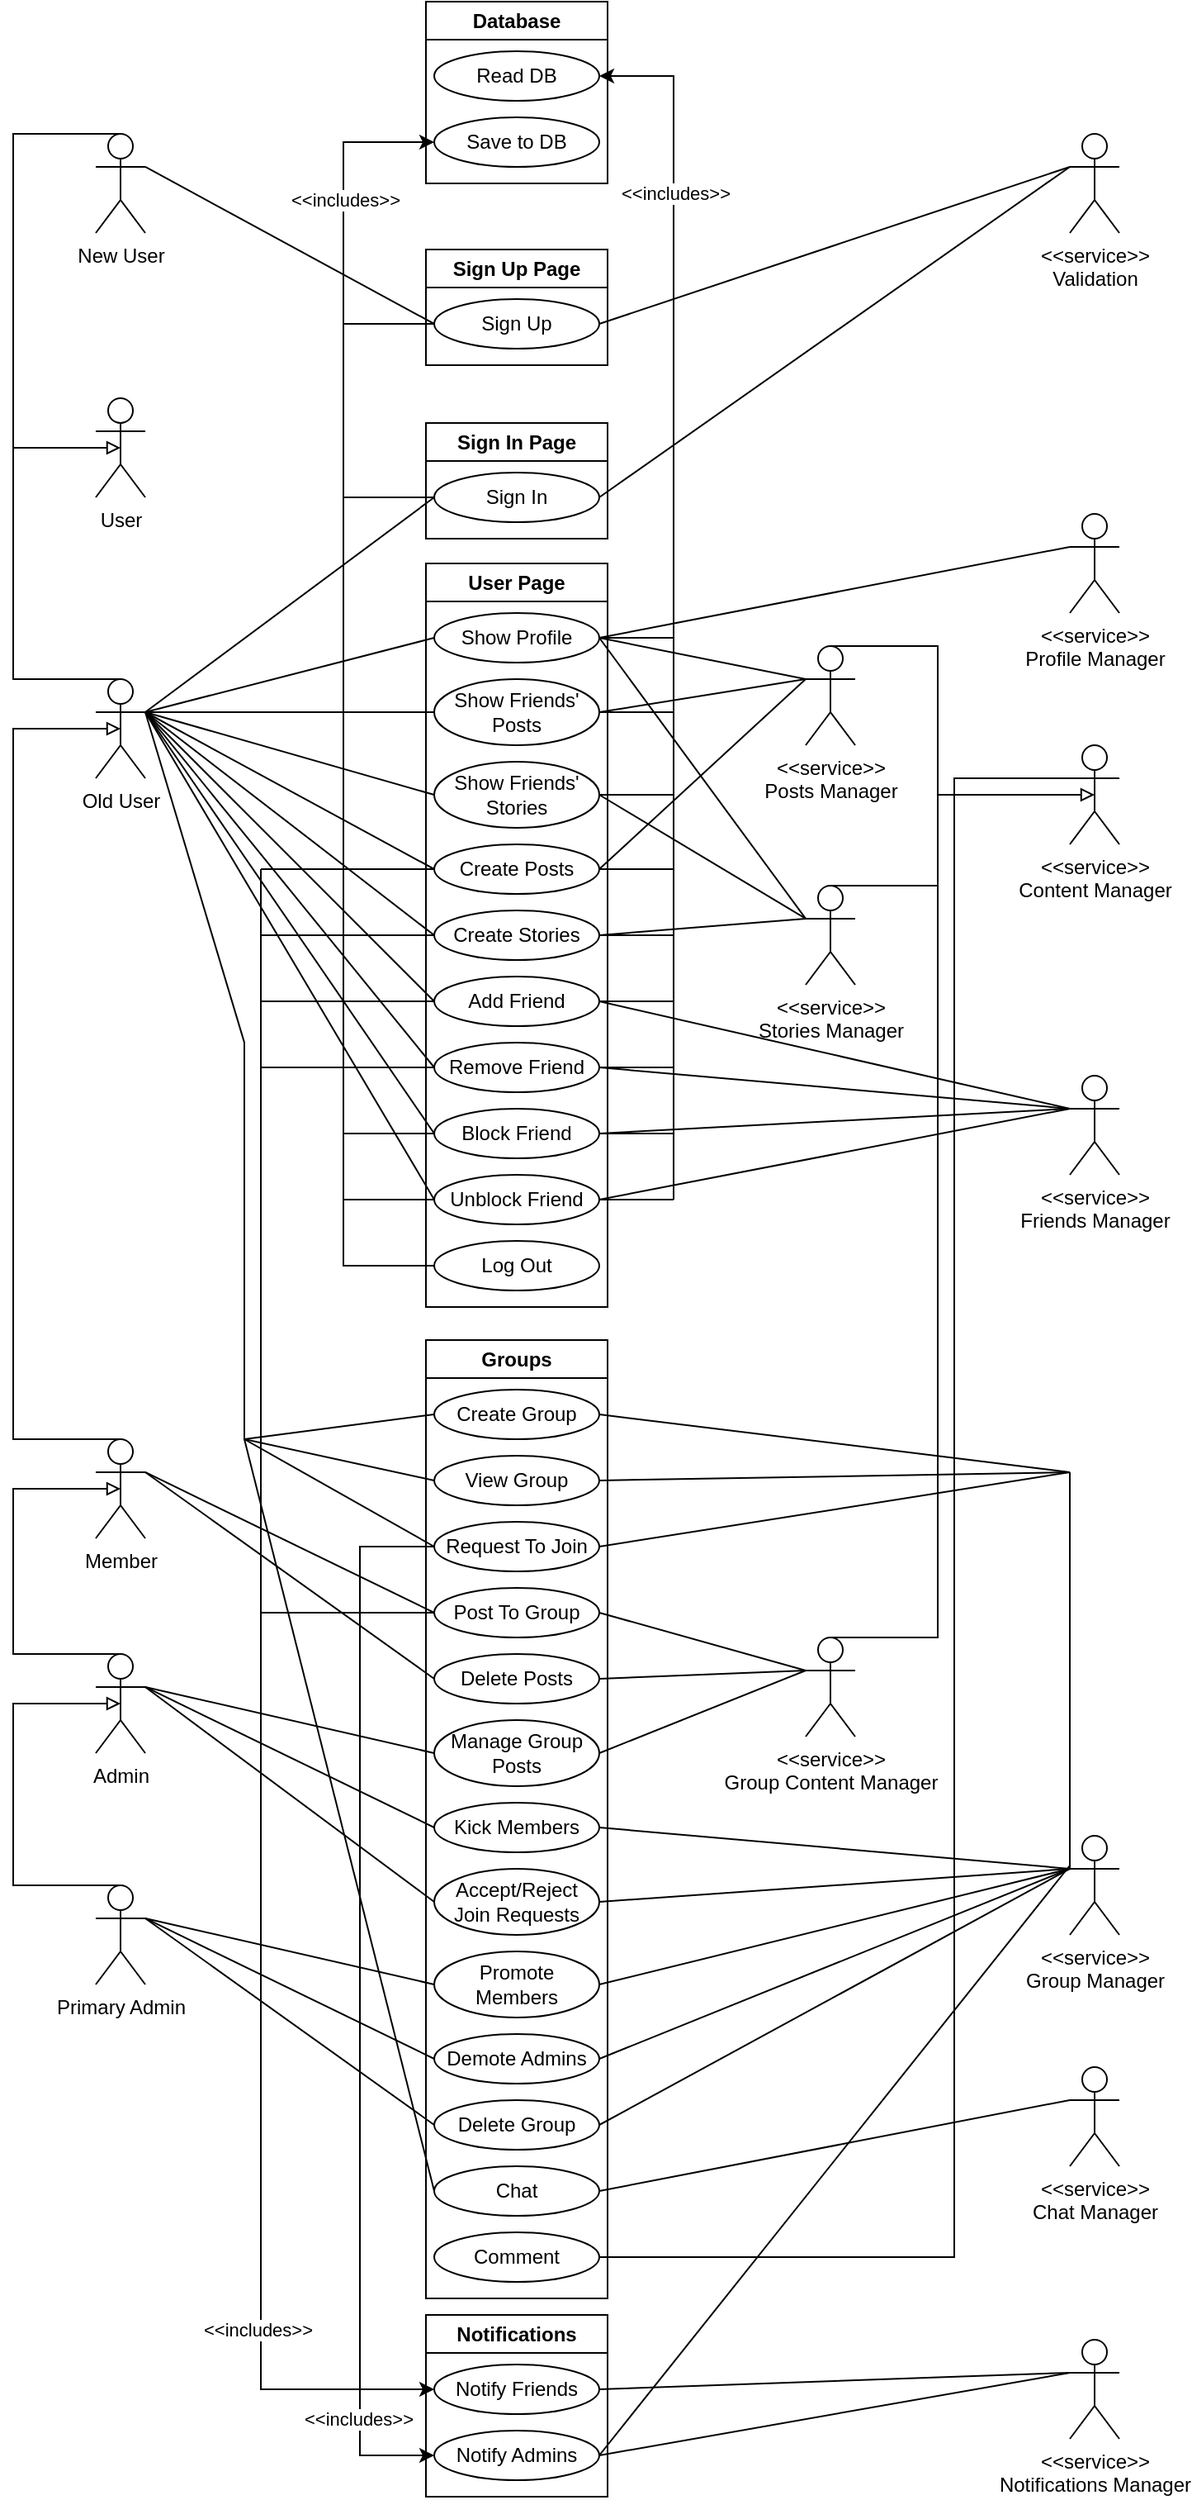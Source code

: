 <mxfile version="25.0.3">
  <diagram name="Page-1" id="Fo77bc1eJNsrVG6yijD4">
    <mxGraphModel dx="880" dy="434" grid="1" gridSize="10" guides="1" tooltips="1" connect="1" arrows="1" fold="1" page="1" pageScale="1" pageWidth="827" pageHeight="1169" math="0" shadow="0">
      <root>
        <mxCell id="0" />
        <mxCell id="1" parent="0" />
        <mxCell id="qkhUaowtE4e5Xx0_fxXh-1" value="New User" style="shape=umlActor;verticalLabelPosition=bottom;verticalAlign=top;html=1;outlineConnect=0;" parent="1" vertex="1">
          <mxGeometry x="90" y="100" width="30" height="60" as="geometry" />
        </mxCell>
        <mxCell id="qkhUaowtE4e5Xx0_fxXh-4" value="Database" style="swimlane;whiteSpace=wrap;html=1;" parent="1" vertex="1">
          <mxGeometry x="290" y="20" width="110" height="110" as="geometry" />
        </mxCell>
        <mxCell id="qkhUaowtE4e5Xx0_fxXh-5" value="Read DB" style="ellipse;whiteSpace=wrap;html=1;" parent="qkhUaowtE4e5Xx0_fxXh-4" vertex="1">
          <mxGeometry x="5" y="30" width="100" height="30" as="geometry" />
        </mxCell>
        <mxCell id="qkhUaowtE4e5Xx0_fxXh-6" value="Save to DB" style="ellipse;whiteSpace=wrap;html=1;" parent="qkhUaowtE4e5Xx0_fxXh-4" vertex="1">
          <mxGeometry x="5" y="70" width="100" height="30" as="geometry" />
        </mxCell>
        <mxCell id="qkhUaowtE4e5Xx0_fxXh-8" value="Sign Up Page" style="swimlane;whiteSpace=wrap;html=1;" parent="1" vertex="1">
          <mxGeometry x="290" y="170" width="110" height="70" as="geometry" />
        </mxCell>
        <mxCell id="qkhUaowtE4e5Xx0_fxXh-9" value="Sign Up" style="ellipse;whiteSpace=wrap;html=1;" parent="qkhUaowtE4e5Xx0_fxXh-8" vertex="1">
          <mxGeometry x="5" y="30" width="100" height="30" as="geometry" />
        </mxCell>
        <mxCell id="qkhUaowtE4e5Xx0_fxXh-14" value="&amp;lt;&amp;lt;service&amp;gt;&amp;gt;&lt;div&gt;Validation&lt;/div&gt;" style="shape=umlActor;verticalLabelPosition=bottom;verticalAlign=top;html=1;outlineConnect=0;" parent="1" vertex="1">
          <mxGeometry x="680" y="100" width="30" height="60" as="geometry" />
        </mxCell>
        <mxCell id="qkhUaowtE4e5Xx0_fxXh-16" value="Old User" style="shape=umlActor;verticalLabelPosition=bottom;verticalAlign=top;html=1;outlineConnect=0;" parent="1" vertex="1">
          <mxGeometry x="90" y="430" width="30" height="60" as="geometry" />
        </mxCell>
        <mxCell id="qkhUaowtE4e5Xx0_fxXh-17" value="Sign In Page" style="swimlane;whiteSpace=wrap;html=1;" parent="1" vertex="1">
          <mxGeometry x="290" y="275" width="110" height="70" as="geometry" />
        </mxCell>
        <mxCell id="qkhUaowtE4e5Xx0_fxXh-18" value="Sign In" style="ellipse;whiteSpace=wrap;html=1;" parent="qkhUaowtE4e5Xx0_fxXh-17" vertex="1">
          <mxGeometry x="5" y="30" width="100" height="30" as="geometry" />
        </mxCell>
        <mxCell id="qkhUaowtE4e5Xx0_fxXh-19" value="" style="endArrow=classic;html=1;rounded=0;exitX=0;exitY=0.5;exitDx=0;exitDy=0;entryX=0;entryY=0.5;entryDx=0;entryDy=0;" parent="1" source="qkhUaowtE4e5Xx0_fxXh-18" target="qkhUaowtE4e5Xx0_fxXh-6" edge="1">
          <mxGeometry width="50" height="50" relative="1" as="geometry">
            <mxPoint x="190" y="310" as="sourcePoint" />
            <mxPoint x="240" y="260" as="targetPoint" />
            <Array as="points">
              <mxPoint x="240" y="320" />
              <mxPoint x="240" y="105" />
            </Array>
          </mxGeometry>
        </mxCell>
        <mxCell id="qkhUaowtE4e5Xx0_fxXh-20" value="&amp;lt;&amp;lt;includes&amp;gt;&amp;gt;" style="edgeLabel;html=1;align=center;verticalAlign=middle;resizable=0;points=[];" parent="qkhUaowtE4e5Xx0_fxXh-19" vertex="1" connectable="0">
          <mxGeometry x="-0.281" y="-1" relative="1" as="geometry">
            <mxPoint y="-118" as="offset" />
          </mxGeometry>
        </mxCell>
        <mxCell id="qkhUaowtE4e5Xx0_fxXh-22" value="User" style="shape=umlActor;verticalLabelPosition=bottom;verticalAlign=top;html=1;outlineConnect=0;" parent="1" vertex="1">
          <mxGeometry x="90" y="260" width="30" height="60" as="geometry" />
        </mxCell>
        <mxCell id="qkhUaowtE4e5Xx0_fxXh-23" value="" style="endArrow=block;html=1;rounded=0;exitX=0.5;exitY=0;exitDx=0;exitDy=0;exitPerimeter=0;entryX=0.5;entryY=0.5;entryDx=0;entryDy=0;entryPerimeter=0;endFill=0;" parent="1" source="qkhUaowtE4e5Xx0_fxXh-16" target="qkhUaowtE4e5Xx0_fxXh-22" edge="1">
          <mxGeometry width="50" height="50" relative="1" as="geometry">
            <mxPoint x="20" y="410" as="sourcePoint" />
            <mxPoint x="70" y="360" as="targetPoint" />
            <Array as="points">
              <mxPoint x="40" y="430" />
              <mxPoint x="40" y="290" />
            </Array>
          </mxGeometry>
        </mxCell>
        <mxCell id="qkhUaowtE4e5Xx0_fxXh-25" value="" style="endArrow=none;html=1;rounded=0;entryX=0.5;entryY=0;entryDx=0;entryDy=0;entryPerimeter=0;" parent="1" target="qkhUaowtE4e5Xx0_fxXh-1" edge="1">
          <mxGeometry width="50" height="50" relative="1" as="geometry">
            <mxPoint x="40" y="290" as="sourcePoint" />
            <mxPoint x="80" y="210" as="targetPoint" />
            <Array as="points">
              <mxPoint x="40" y="100" />
            </Array>
          </mxGeometry>
        </mxCell>
        <mxCell id="qkhUaowtE4e5Xx0_fxXh-26" value="User Page" style="swimlane;whiteSpace=wrap;html=1;" parent="1" vertex="1">
          <mxGeometry x="290" y="360" width="110" height="450" as="geometry" />
        </mxCell>
        <mxCell id="qkhUaowtE4e5Xx0_fxXh-27" value="Show Profile" style="ellipse;whiteSpace=wrap;html=1;" parent="qkhUaowtE4e5Xx0_fxXh-26" vertex="1">
          <mxGeometry x="5" y="30" width="100" height="30" as="geometry" />
        </mxCell>
        <mxCell id="qkhUaowtE4e5Xx0_fxXh-29" value="Show Friends&#39; Stories" style="ellipse;whiteSpace=wrap;html=1;" parent="qkhUaowtE4e5Xx0_fxXh-26" vertex="1">
          <mxGeometry x="5" y="120" width="100" height="40" as="geometry" />
        </mxCell>
        <mxCell id="qkhUaowtE4e5Xx0_fxXh-28" value="Show Friends&#39; Posts" style="ellipse;whiteSpace=wrap;html=1;" parent="qkhUaowtE4e5Xx0_fxXh-26" vertex="1">
          <mxGeometry x="5" y="70" width="100" height="40" as="geometry" />
        </mxCell>
        <mxCell id="qkhUaowtE4e5Xx0_fxXh-30" value="Create Posts" style="ellipse;whiteSpace=wrap;html=1;" parent="qkhUaowtE4e5Xx0_fxXh-26" vertex="1">
          <mxGeometry x="5" y="170" width="100" height="30" as="geometry" />
        </mxCell>
        <mxCell id="qkhUaowtE4e5Xx0_fxXh-36" value="Add Friend" style="ellipse;whiteSpace=wrap;html=1;" parent="qkhUaowtE4e5Xx0_fxXh-26" vertex="1">
          <mxGeometry x="5" y="250" width="100" height="30" as="geometry" />
        </mxCell>
        <mxCell id="qkhUaowtE4e5Xx0_fxXh-38" value="Block Friend" style="ellipse;whiteSpace=wrap;html=1;" parent="qkhUaowtE4e5Xx0_fxXh-26" vertex="1">
          <mxGeometry x="5" y="330" width="100" height="30" as="geometry" />
        </mxCell>
        <mxCell id="qkhUaowtE4e5Xx0_fxXh-37" value="Remove Friend" style="ellipse;whiteSpace=wrap;html=1;" parent="qkhUaowtE4e5Xx0_fxXh-26" vertex="1">
          <mxGeometry x="5" y="290" width="100" height="30" as="geometry" />
        </mxCell>
        <mxCell id="qkhUaowtE4e5Xx0_fxXh-39" value="Unblock Friend" style="ellipse;whiteSpace=wrap;html=1;" parent="qkhUaowtE4e5Xx0_fxXh-26" vertex="1">
          <mxGeometry x="5" y="370" width="100" height="30" as="geometry" />
        </mxCell>
        <mxCell id="qkhUaowtE4e5Xx0_fxXh-57" value="Create Stories" style="ellipse;whiteSpace=wrap;html=1;" parent="qkhUaowtE4e5Xx0_fxXh-26" vertex="1">
          <mxGeometry x="5" y="210" width="100" height="30" as="geometry" />
        </mxCell>
        <mxCell id="qkhUaowtE4e5Xx0_fxXh-64" value="Log Out" style="ellipse;whiteSpace=wrap;html=1;" parent="qkhUaowtE4e5Xx0_fxXh-26" vertex="1">
          <mxGeometry x="5" y="410" width="100" height="30" as="geometry" />
        </mxCell>
        <mxCell id="qkhUaowtE4e5Xx0_fxXh-31" value="" style="endArrow=none;html=1;rounded=0;exitX=1;exitY=0.333;exitDx=0;exitDy=0;exitPerimeter=0;entryX=0;entryY=0.5;entryDx=0;entryDy=0;" parent="1" source="qkhUaowtE4e5Xx0_fxXh-16" target="qkhUaowtE4e5Xx0_fxXh-27" edge="1">
          <mxGeometry width="50" height="50" relative="1" as="geometry">
            <mxPoint x="150" y="560" as="sourcePoint" />
            <mxPoint x="200" y="510" as="targetPoint" />
          </mxGeometry>
        </mxCell>
        <mxCell id="qkhUaowtE4e5Xx0_fxXh-32" value="" style="endArrow=none;html=1;rounded=0;exitX=1;exitY=0.333;exitDx=0;exitDy=0;exitPerimeter=0;entryX=0;entryY=0.5;entryDx=0;entryDy=0;" parent="1" source="qkhUaowtE4e5Xx0_fxXh-16" target="qkhUaowtE4e5Xx0_fxXh-28" edge="1">
          <mxGeometry width="50" height="50" relative="1" as="geometry">
            <mxPoint x="150" y="500" as="sourcePoint" />
            <mxPoint x="200" y="450" as="targetPoint" />
          </mxGeometry>
        </mxCell>
        <mxCell id="qkhUaowtE4e5Xx0_fxXh-33" value="" style="endArrow=none;html=1;rounded=0;entryX=0;entryY=0.5;entryDx=0;entryDy=0;" parent="1" target="qkhUaowtE4e5Xx0_fxXh-29" edge="1">
          <mxGeometry width="50" height="50" relative="1" as="geometry">
            <mxPoint x="120" y="450" as="sourcePoint" />
            <mxPoint x="210" y="520" as="targetPoint" />
          </mxGeometry>
        </mxCell>
        <mxCell id="qkhUaowtE4e5Xx0_fxXh-34" value="" style="endArrow=none;html=1;rounded=0;entryX=0;entryY=0.5;entryDx=0;entryDy=0;" parent="1" target="qkhUaowtE4e5Xx0_fxXh-30" edge="1">
          <mxGeometry width="50" height="50" relative="1" as="geometry">
            <mxPoint x="120" y="450" as="sourcePoint" />
            <mxPoint x="220" y="530" as="targetPoint" />
          </mxGeometry>
        </mxCell>
        <mxCell id="qkhUaowtE4e5Xx0_fxXh-41" value="" style="endArrow=none;html=1;rounded=0;entryX=1;entryY=0.333;entryDx=0;entryDy=0;entryPerimeter=0;exitX=0;exitY=0.5;exitDx=0;exitDy=0;" parent="1" source="qkhUaowtE4e5Xx0_fxXh-37" target="qkhUaowtE4e5Xx0_fxXh-16" edge="1">
          <mxGeometry width="50" height="50" relative="1" as="geometry">
            <mxPoint x="100" y="670" as="sourcePoint" />
            <mxPoint x="150" y="620" as="targetPoint" />
          </mxGeometry>
        </mxCell>
        <mxCell id="qkhUaowtE4e5Xx0_fxXh-42" value="" style="endArrow=none;html=1;rounded=0;entryX=1;entryY=0.333;entryDx=0;entryDy=0;entryPerimeter=0;exitX=0;exitY=0.5;exitDx=0;exitDy=0;" parent="1" source="qkhUaowtE4e5Xx0_fxXh-38" target="qkhUaowtE4e5Xx0_fxXh-16" edge="1">
          <mxGeometry width="50" height="50" relative="1" as="geometry">
            <mxPoint x="110" y="680" as="sourcePoint" />
            <mxPoint x="160" y="630" as="targetPoint" />
          </mxGeometry>
        </mxCell>
        <mxCell id="qkhUaowtE4e5Xx0_fxXh-43" value="" style="endArrow=none;html=1;rounded=0;entryX=1;entryY=0.333;entryDx=0;entryDy=0;entryPerimeter=0;exitX=0;exitY=0.5;exitDx=0;exitDy=0;" parent="1" source="qkhUaowtE4e5Xx0_fxXh-39" target="qkhUaowtE4e5Xx0_fxXh-16" edge="1">
          <mxGeometry width="50" height="50" relative="1" as="geometry">
            <mxPoint x="120" y="690" as="sourcePoint" />
            <mxPoint x="170" y="640" as="targetPoint" />
          </mxGeometry>
        </mxCell>
        <mxCell id="qkhUaowtE4e5Xx0_fxXh-44" value="" style="endArrow=none;html=1;rounded=0;entryX=0;entryY=0.5;entryDx=0;entryDy=0;" parent="1" target="qkhUaowtE4e5Xx0_fxXh-36" edge="1">
          <mxGeometry width="50" height="50" relative="1" as="geometry">
            <mxPoint x="120" y="450" as="sourcePoint" />
            <mxPoint x="180" y="650" as="targetPoint" />
          </mxGeometry>
        </mxCell>
        <mxCell id="qkhUaowtE4e5Xx0_fxXh-45" value="&lt;div&gt;&amp;lt;&amp;lt;service&amp;gt;&amp;gt;&lt;/div&gt;Profile Manager" style="shape=umlActor;verticalLabelPosition=bottom;verticalAlign=top;html=1;outlineConnect=0;" parent="1" vertex="1">
          <mxGeometry x="680" y="330" width="30" height="60" as="geometry" />
        </mxCell>
        <mxCell id="qkhUaowtE4e5Xx0_fxXh-46" value="" style="endArrow=none;html=1;rounded=0;exitX=1;exitY=0.5;exitDx=0;exitDy=0;entryX=0;entryY=0.333;entryDx=0;entryDy=0;entryPerimeter=0;" parent="1" source="qkhUaowtE4e5Xx0_fxXh-27" target="qkhUaowtE4e5Xx0_fxXh-45" edge="1">
          <mxGeometry width="50" height="50" relative="1" as="geometry">
            <mxPoint x="530" y="550" as="sourcePoint" />
            <mxPoint x="580" y="500" as="targetPoint" />
          </mxGeometry>
        </mxCell>
        <mxCell id="qkhUaowtE4e5Xx0_fxXh-47" value="&amp;lt;&amp;lt;service&amp;gt;&amp;gt;&lt;div&gt;Posts Manager&lt;/div&gt;" style="shape=umlActor;verticalLabelPosition=bottom;verticalAlign=top;html=1;outlineConnect=0;" parent="1" vertex="1">
          <mxGeometry x="520" y="410" width="30" height="60" as="geometry" />
        </mxCell>
        <mxCell id="qkhUaowtE4e5Xx0_fxXh-48" value="" style="endArrow=none;html=1;rounded=0;exitX=1;exitY=0.5;exitDx=0;exitDy=0;entryX=0;entryY=0.333;entryDx=0;entryDy=0;entryPerimeter=0;" parent="1" source="qkhUaowtE4e5Xx0_fxXh-28" target="qkhUaowtE4e5Xx0_fxXh-47" edge="1">
          <mxGeometry width="50" height="50" relative="1" as="geometry">
            <mxPoint x="460" y="620" as="sourcePoint" />
            <mxPoint x="510" y="570" as="targetPoint" />
          </mxGeometry>
        </mxCell>
        <mxCell id="qkhUaowtE4e5Xx0_fxXh-49" value="" style="endArrow=none;html=1;rounded=0;entryX=0;entryY=0.333;entryDx=0;entryDy=0;entryPerimeter=0;exitX=1;exitY=0.5;exitDx=0;exitDy=0;" parent="1" source="qkhUaowtE4e5Xx0_fxXh-27" target="qkhUaowtE4e5Xx0_fxXh-47" edge="1">
          <mxGeometry width="50" height="50" relative="1" as="geometry">
            <mxPoint x="430" y="570" as="sourcePoint" />
            <mxPoint x="480" y="520" as="targetPoint" />
          </mxGeometry>
        </mxCell>
        <mxCell id="qkhUaowtE4e5Xx0_fxXh-50" value="&amp;lt;&amp;lt;service&amp;gt;&amp;gt;&lt;div&gt;Stories Manager&lt;/div&gt;" style="shape=umlActor;verticalLabelPosition=bottom;verticalAlign=top;html=1;outlineConnect=0;" parent="1" vertex="1">
          <mxGeometry x="520" y="555" width="30" height="60" as="geometry" />
        </mxCell>
        <mxCell id="qkhUaowtE4e5Xx0_fxXh-51" value="" style="endArrow=none;html=1;rounded=0;entryX=0;entryY=0.333;entryDx=0;entryDy=0;entryPerimeter=0;exitX=1;exitY=0.5;exitDx=0;exitDy=0;" parent="1" source="qkhUaowtE4e5Xx0_fxXh-27" target="qkhUaowtE4e5Xx0_fxXh-50" edge="1">
          <mxGeometry width="50" height="50" relative="1" as="geometry">
            <mxPoint x="470" y="650" as="sourcePoint" />
            <mxPoint x="520" y="600" as="targetPoint" />
          </mxGeometry>
        </mxCell>
        <mxCell id="qkhUaowtE4e5Xx0_fxXh-52" value="" style="endArrow=none;html=1;rounded=0;entryX=0;entryY=0.333;entryDx=0;entryDy=0;entryPerimeter=0;exitX=1;exitY=0.5;exitDx=0;exitDy=0;" parent="1" source="qkhUaowtE4e5Xx0_fxXh-29" target="qkhUaowtE4e5Xx0_fxXh-50" edge="1">
          <mxGeometry width="50" height="50" relative="1" as="geometry">
            <mxPoint x="430" y="690" as="sourcePoint" />
            <mxPoint x="480" y="640" as="targetPoint" />
          </mxGeometry>
        </mxCell>
        <mxCell id="qkhUaowtE4e5Xx0_fxXh-53" value="&amp;lt;&amp;lt;service&amp;gt;&amp;gt;&lt;div&gt;Content Manager&lt;/div&gt;" style="shape=umlActor;verticalLabelPosition=bottom;verticalAlign=top;html=1;outlineConnect=0;" parent="1" vertex="1">
          <mxGeometry x="680" y="470" width="30" height="60" as="geometry" />
        </mxCell>
        <mxCell id="qkhUaowtE4e5Xx0_fxXh-54" value="" style="endArrow=block;html=1;rounded=0;exitX=0.5;exitY=0;exitDx=0;exitDy=0;exitPerimeter=0;entryX=0.5;entryY=0.5;entryDx=0;entryDy=0;entryPerimeter=0;endFill=0;" parent="1" source="qkhUaowtE4e5Xx0_fxXh-47" target="qkhUaowtE4e5Xx0_fxXh-53" edge="1">
          <mxGeometry width="50" height="50" relative="1" as="geometry">
            <mxPoint x="490" y="520" as="sourcePoint" />
            <mxPoint x="540" y="470" as="targetPoint" />
            <Array as="points">
              <mxPoint x="600" y="410" />
              <mxPoint x="600" y="500" />
            </Array>
          </mxGeometry>
        </mxCell>
        <mxCell id="qkhUaowtE4e5Xx0_fxXh-55" value="" style="endArrow=none;html=1;rounded=0;exitX=0.5;exitY=0;exitDx=0;exitDy=0;exitPerimeter=0;" parent="1" source="qkhUaowtE4e5Xx0_fxXh-50" edge="1">
          <mxGeometry width="50" height="50" relative="1" as="geometry">
            <mxPoint x="540" y="710" as="sourcePoint" />
            <mxPoint x="600" y="500" as="targetPoint" />
            <Array as="points">
              <mxPoint x="600" y="555" />
            </Array>
          </mxGeometry>
        </mxCell>
        <mxCell id="qkhUaowtE4e5Xx0_fxXh-56" value="" style="endArrow=none;html=1;rounded=0;exitX=1;exitY=0.5;exitDx=0;exitDy=0;entryX=0;entryY=0.333;entryDx=0;entryDy=0;entryPerimeter=0;" parent="1" source="qkhUaowtE4e5Xx0_fxXh-30" target="qkhUaowtE4e5Xx0_fxXh-47" edge="1">
          <mxGeometry width="50" height="50" relative="1" as="geometry">
            <mxPoint x="430" y="670" as="sourcePoint" />
            <mxPoint x="480" y="620" as="targetPoint" />
          </mxGeometry>
        </mxCell>
        <mxCell id="qkhUaowtE4e5Xx0_fxXh-58" value="" style="endArrow=none;html=1;rounded=0;exitX=1;exitY=0.5;exitDx=0;exitDy=0;entryX=0;entryY=0.333;entryDx=0;entryDy=0;entryPerimeter=0;" parent="1" source="qkhUaowtE4e5Xx0_fxXh-57" target="qkhUaowtE4e5Xx0_fxXh-50" edge="1">
          <mxGeometry width="50" height="50" relative="1" as="geometry">
            <mxPoint x="450" y="740" as="sourcePoint" />
            <mxPoint x="500" y="690" as="targetPoint" />
          </mxGeometry>
        </mxCell>
        <mxCell id="qkhUaowtE4e5Xx0_fxXh-59" value="&amp;lt;&amp;lt;service&amp;gt;&amp;gt;&lt;div&gt;Friends Manager&lt;/div&gt;" style="shape=umlActor;verticalLabelPosition=bottom;verticalAlign=top;html=1;outlineConnect=0;" parent="1" vertex="1">
          <mxGeometry x="680" y="670" width="30" height="60" as="geometry" />
        </mxCell>
        <mxCell id="qkhUaowtE4e5Xx0_fxXh-60" value="" style="endArrow=none;html=1;rounded=0;exitX=1;exitY=0.5;exitDx=0;exitDy=0;entryX=0;entryY=0.333;entryDx=0;entryDy=0;entryPerimeter=0;" parent="1" source="qkhUaowtE4e5Xx0_fxXh-36" target="qkhUaowtE4e5Xx0_fxXh-59" edge="1">
          <mxGeometry width="50" height="50" relative="1" as="geometry">
            <mxPoint x="450" y="780" as="sourcePoint" />
            <mxPoint x="500" y="730" as="targetPoint" />
          </mxGeometry>
        </mxCell>
        <mxCell id="qkhUaowtE4e5Xx0_fxXh-61" value="" style="endArrow=none;html=1;rounded=0;exitX=1;exitY=0.5;exitDx=0;exitDy=0;entryX=0;entryY=0.333;entryDx=0;entryDy=0;entryPerimeter=0;" parent="1" source="qkhUaowtE4e5Xx0_fxXh-37" target="qkhUaowtE4e5Xx0_fxXh-59" edge="1">
          <mxGeometry width="50" height="50" relative="1" as="geometry">
            <mxPoint x="470" y="780" as="sourcePoint" />
            <mxPoint x="520" y="730" as="targetPoint" />
          </mxGeometry>
        </mxCell>
        <mxCell id="qkhUaowtE4e5Xx0_fxXh-62" value="" style="endArrow=none;html=1;rounded=0;exitX=1;exitY=0.5;exitDx=0;exitDy=0;entryX=0;entryY=0.333;entryDx=0;entryDy=0;entryPerimeter=0;" parent="1" source="qkhUaowtE4e5Xx0_fxXh-38" target="qkhUaowtE4e5Xx0_fxXh-59" edge="1">
          <mxGeometry width="50" height="50" relative="1" as="geometry">
            <mxPoint x="500" y="780" as="sourcePoint" />
            <mxPoint x="550" y="730" as="targetPoint" />
          </mxGeometry>
        </mxCell>
        <mxCell id="qkhUaowtE4e5Xx0_fxXh-63" value="" style="endArrow=none;html=1;rounded=0;exitX=1;exitY=0.5;exitDx=0;exitDy=0;entryX=0;entryY=0.333;entryDx=0;entryDy=0;entryPerimeter=0;" parent="1" source="qkhUaowtE4e5Xx0_fxXh-39" target="qkhUaowtE4e5Xx0_fxXh-59" edge="1">
          <mxGeometry width="50" height="50" relative="1" as="geometry">
            <mxPoint x="500" y="810" as="sourcePoint" />
            <mxPoint x="550" y="760" as="targetPoint" />
          </mxGeometry>
        </mxCell>
        <mxCell id="qkhUaowtE4e5Xx0_fxXh-65" value="" style="endArrow=none;html=1;rounded=0;exitX=0;exitY=0.5;exitDx=0;exitDy=0;endFill=0;" parent="1" source="qkhUaowtE4e5Xx0_fxXh-64" edge="1">
          <mxGeometry width="50" height="50" relative="1" as="geometry">
            <mxPoint x="170" y="760" as="sourcePoint" />
            <mxPoint x="240" y="320" as="targetPoint" />
            <Array as="points">
              <mxPoint x="240" y="785" />
            </Array>
          </mxGeometry>
        </mxCell>
        <mxCell id="qkhUaowtE4e5Xx0_fxXh-66" value="" style="endArrow=none;html=1;rounded=0;exitX=1;exitY=0.333;exitDx=0;exitDy=0;exitPerimeter=0;entryX=0;entryY=0.5;entryDx=0;entryDy=0;" parent="1" source="qkhUaowtE4e5Xx0_fxXh-16" target="qkhUaowtE4e5Xx0_fxXh-57" edge="1">
          <mxGeometry width="50" height="50" relative="1" as="geometry">
            <mxPoint x="90" y="690" as="sourcePoint" />
            <mxPoint x="140" y="640" as="targetPoint" />
          </mxGeometry>
        </mxCell>
        <mxCell id="qkhUaowtE4e5Xx0_fxXh-67" value="" style="endArrow=none;html=1;rounded=0;entryX=0;entryY=0.5;entryDx=0;entryDy=0;exitX=1;exitY=0.333;exitDx=0;exitDy=0;exitPerimeter=0;" parent="1" source="qkhUaowtE4e5Xx0_fxXh-1" target="qkhUaowtE4e5Xx0_fxXh-9" edge="1">
          <mxGeometry width="50" height="50" relative="1" as="geometry">
            <mxPoint x="140" y="270" as="sourcePoint" />
            <mxPoint x="190" y="220" as="targetPoint" />
          </mxGeometry>
        </mxCell>
        <mxCell id="qkhUaowtE4e5Xx0_fxXh-68" value="" style="endArrow=none;html=1;rounded=0;exitX=1;exitY=0.333;exitDx=0;exitDy=0;exitPerimeter=0;entryX=0;entryY=0.5;entryDx=0;entryDy=0;" parent="1" source="qkhUaowtE4e5Xx0_fxXh-16" target="qkhUaowtE4e5Xx0_fxXh-18" edge="1">
          <mxGeometry width="50" height="50" relative="1" as="geometry">
            <mxPoint x="130" y="410" as="sourcePoint" />
            <mxPoint x="180" y="360" as="targetPoint" />
          </mxGeometry>
        </mxCell>
        <mxCell id="qkhUaowtE4e5Xx0_fxXh-69" value="" style="endArrow=none;html=1;rounded=0;entryX=0;entryY=0.5;entryDx=0;entryDy=0;" parent="1" target="qkhUaowtE4e5Xx0_fxXh-9" edge="1">
          <mxGeometry width="50" height="50" relative="1" as="geometry">
            <mxPoint x="240" y="215" as="sourcePoint" />
            <mxPoint x="220" y="260" as="targetPoint" />
          </mxGeometry>
        </mxCell>
        <mxCell id="qkhUaowtE4e5Xx0_fxXh-70" value="" style="endArrow=classic;html=1;rounded=0;entryX=1;entryY=0.5;entryDx=0;entryDy=0;" parent="1" target="qkhUaowtE4e5Xx0_fxXh-5" edge="1">
          <mxGeometry width="50" height="50" relative="1" as="geometry">
            <mxPoint x="440" y="745" as="sourcePoint" />
            <mxPoint x="395.0" y="70" as="targetPoint" />
            <Array as="points">
              <mxPoint x="440" y="65" />
            </Array>
          </mxGeometry>
        </mxCell>
        <mxCell id="qkhUaowtE4e5Xx0_fxXh-82" value="&amp;lt;&amp;lt;includes&amp;gt;&amp;gt;" style="edgeLabel;html=1;align=center;verticalAlign=middle;resizable=0;points=[];" parent="qkhUaowtE4e5Xx0_fxXh-70" vertex="1" connectable="0">
          <mxGeometry x="0.681" y="-1" relative="1" as="geometry">
            <mxPoint as="offset" />
          </mxGeometry>
        </mxCell>
        <mxCell id="qkhUaowtE4e5Xx0_fxXh-71" value="" style="endArrow=none;html=1;rounded=0;exitX=1;exitY=0.5;exitDx=0;exitDy=0;" parent="1" source="qkhUaowtE4e5Xx0_fxXh-39" edge="1">
          <mxGeometry width="50" height="50" relative="1" as="geometry">
            <mxPoint x="470" y="810" as="sourcePoint" />
            <mxPoint x="440" y="745" as="targetPoint" />
          </mxGeometry>
        </mxCell>
        <mxCell id="qkhUaowtE4e5Xx0_fxXh-72" value="" style="endArrow=none;html=1;rounded=0;exitX=1;exitY=0.5;exitDx=0;exitDy=0;" parent="1" source="qkhUaowtE4e5Xx0_fxXh-38" edge="1">
          <mxGeometry width="50" height="50" relative="1" as="geometry">
            <mxPoint x="420" y="720" as="sourcePoint" />
            <mxPoint x="440" y="705" as="targetPoint" />
          </mxGeometry>
        </mxCell>
        <mxCell id="qkhUaowtE4e5Xx0_fxXh-73" value="" style="endArrow=none;html=1;rounded=0;entryX=0;entryY=0.333;entryDx=0;entryDy=0;entryPerimeter=0;exitX=1;exitY=0.5;exitDx=0;exitDy=0;" parent="1" source="qkhUaowtE4e5Xx0_fxXh-9" target="qkhUaowtE4e5Xx0_fxXh-14" edge="1">
          <mxGeometry width="50" height="50" relative="1" as="geometry">
            <mxPoint x="580" y="200" as="sourcePoint" />
            <mxPoint x="630" y="150" as="targetPoint" />
          </mxGeometry>
        </mxCell>
        <mxCell id="qkhUaowtE4e5Xx0_fxXh-74" value="" style="endArrow=none;html=1;rounded=0;exitX=1;exitY=0.5;exitDx=0;exitDy=0;entryX=0;entryY=0.333;entryDx=0;entryDy=0;entryPerimeter=0;" parent="1" source="qkhUaowtE4e5Xx0_fxXh-18" target="qkhUaowtE4e5Xx0_fxXh-14" edge="1">
          <mxGeometry width="50" height="50" relative="1" as="geometry">
            <mxPoint x="480" y="310" as="sourcePoint" />
            <mxPoint x="530" y="260" as="targetPoint" />
          </mxGeometry>
        </mxCell>
        <mxCell id="qkhUaowtE4e5Xx0_fxXh-75" value="" style="endArrow=none;html=1;rounded=0;exitX=1;exitY=0.5;exitDx=0;exitDy=0;" parent="1" source="qkhUaowtE4e5Xx0_fxXh-37" edge="1">
          <mxGeometry width="50" height="50" relative="1" as="geometry">
            <mxPoint x="430" y="660" as="sourcePoint" />
            <mxPoint x="440" y="665" as="targetPoint" />
          </mxGeometry>
        </mxCell>
        <mxCell id="qkhUaowtE4e5Xx0_fxXh-76" value="" style="endArrow=none;html=1;rounded=0;exitX=1;exitY=0.5;exitDx=0;exitDy=0;" parent="1" source="qkhUaowtE4e5Xx0_fxXh-36" edge="1">
          <mxGeometry width="50" height="50" relative="1" as="geometry">
            <mxPoint x="425" y="775" as="sourcePoint" />
            <mxPoint x="440" y="625" as="targetPoint" />
          </mxGeometry>
        </mxCell>
        <mxCell id="qkhUaowtE4e5Xx0_fxXh-77" value="" style="endArrow=none;html=1;rounded=0;exitX=1;exitY=0.5;exitDx=0;exitDy=0;" parent="1" source="qkhUaowtE4e5Xx0_fxXh-57" edge="1">
          <mxGeometry width="50" height="50" relative="1" as="geometry">
            <mxPoint x="435" y="785" as="sourcePoint" />
            <mxPoint x="440" y="585" as="targetPoint" />
          </mxGeometry>
        </mxCell>
        <mxCell id="qkhUaowtE4e5Xx0_fxXh-78" value="" style="endArrow=none;html=1;rounded=0;exitX=1;exitY=0.5;exitDx=0;exitDy=0;" parent="1" source="qkhUaowtE4e5Xx0_fxXh-30" edge="1">
          <mxGeometry width="50" height="50" relative="1" as="geometry">
            <mxPoint x="445" y="795" as="sourcePoint" />
            <mxPoint x="440" y="545" as="targetPoint" />
          </mxGeometry>
        </mxCell>
        <mxCell id="qkhUaowtE4e5Xx0_fxXh-79" value="" style="endArrow=none;html=1;rounded=0;exitX=1;exitY=0.5;exitDx=0;exitDy=0;" parent="1" source="qkhUaowtE4e5Xx0_fxXh-29" edge="1">
          <mxGeometry width="50" height="50" relative="1" as="geometry">
            <mxPoint x="450" y="570" as="sourcePoint" />
            <mxPoint x="440" y="500" as="targetPoint" />
          </mxGeometry>
        </mxCell>
        <mxCell id="qkhUaowtE4e5Xx0_fxXh-80" value="" style="endArrow=none;html=1;rounded=0;exitX=1;exitY=0.5;exitDx=0;exitDy=0;" parent="1" source="qkhUaowtE4e5Xx0_fxXh-28" edge="1">
          <mxGeometry width="50" height="50" relative="1" as="geometry">
            <mxPoint x="391" y="480" as="sourcePoint" />
            <mxPoint x="440" y="450" as="targetPoint" />
          </mxGeometry>
        </mxCell>
        <mxCell id="qkhUaowtE4e5Xx0_fxXh-81" value="" style="endArrow=none;html=1;rounded=0;exitX=1;exitY=0.5;exitDx=0;exitDy=0;" parent="1" source="qkhUaowtE4e5Xx0_fxXh-27" edge="1">
          <mxGeometry width="50" height="50" relative="1" as="geometry">
            <mxPoint x="415" y="520" as="sourcePoint" />
            <mxPoint x="440" y="405" as="targetPoint" />
          </mxGeometry>
        </mxCell>
        <mxCell id="qkhUaowtE4e5Xx0_fxXh-83" value="" style="endArrow=none;html=1;rounded=0;entryX=0;entryY=0.5;entryDx=0;entryDy=0;" parent="1" target="qkhUaowtE4e5Xx0_fxXh-36" edge="1">
          <mxGeometry width="50" height="50" relative="1" as="geometry">
            <mxPoint x="240" y="625" as="sourcePoint" />
            <mxPoint x="210" y="700" as="targetPoint" />
          </mxGeometry>
        </mxCell>
        <mxCell id="qkhUaowtE4e5Xx0_fxXh-84" value="" style="endArrow=none;html=1;rounded=0;exitX=0;exitY=0.5;exitDx=0;exitDy=0;" parent="1" source="qkhUaowtE4e5Xx0_fxXh-39" edge="1">
          <mxGeometry width="50" height="50" relative="1" as="geometry">
            <mxPoint x="240" y="740" as="sourcePoint" />
            <mxPoint x="240" y="745" as="targetPoint" />
          </mxGeometry>
        </mxCell>
        <mxCell id="qkhUaowtE4e5Xx0_fxXh-85" value="" style="endArrow=none;html=1;rounded=0;entryX=0;entryY=0.5;entryDx=0;entryDy=0;" parent="1" target="qkhUaowtE4e5Xx0_fxXh-38" edge="1">
          <mxGeometry width="50" height="50" relative="1" as="geometry">
            <mxPoint x="240" y="705" as="sourcePoint" />
            <mxPoint x="315" y="645" as="targetPoint" />
          </mxGeometry>
        </mxCell>
        <mxCell id="qkhUaowtE4e5Xx0_fxXh-86" value="" style="endArrow=none;html=1;rounded=0;entryX=0;entryY=0.5;entryDx=0;entryDy=0;" parent="1" target="qkhUaowtE4e5Xx0_fxXh-37" edge="1">
          <mxGeometry width="50" height="50" relative="1" as="geometry">
            <mxPoint x="240" y="665" as="sourcePoint" />
            <mxPoint x="325" y="655" as="targetPoint" />
          </mxGeometry>
        </mxCell>
        <mxCell id="qkhUaowtE4e5Xx0_fxXh-87" value="" style="endArrow=none;html=1;rounded=0;exitX=0;exitY=0.5;exitDx=0;exitDy=0;" parent="1" source="qkhUaowtE4e5Xx0_fxXh-57" edge="1">
          <mxGeometry width="50" height="50" relative="1" as="geometry">
            <mxPoint x="280" y="665" as="sourcePoint" />
            <mxPoint x="240" y="585" as="targetPoint" />
          </mxGeometry>
        </mxCell>
        <mxCell id="qkhUaowtE4e5Xx0_fxXh-88" value="" style="endArrow=none;html=1;rounded=0;exitX=0;exitY=0.5;exitDx=0;exitDy=0;" parent="1" source="qkhUaowtE4e5Xx0_fxXh-30" edge="1">
          <mxGeometry width="50" height="50" relative="1" as="geometry">
            <mxPoint x="290" y="675" as="sourcePoint" />
            <mxPoint x="240" y="545" as="targetPoint" />
          </mxGeometry>
        </mxCell>
        <mxCell id="JMdhlgWa25gZdpcMildK-12" value="Groups" style="swimlane;whiteSpace=wrap;html=1;" parent="1" vertex="1">
          <mxGeometry x="290" y="830" width="110" height="580" as="geometry" />
        </mxCell>
        <mxCell id="JMdhlgWa25gZdpcMildK-13" value="View Group" style="ellipse;whiteSpace=wrap;html=1;" parent="JMdhlgWa25gZdpcMildK-12" vertex="1">
          <mxGeometry x="5" y="70" width="100" height="30" as="geometry" />
        </mxCell>
        <mxCell id="JMdhlgWa25gZdpcMildK-18" value="Request To Join" style="ellipse;whiteSpace=wrap;html=1;" parent="JMdhlgWa25gZdpcMildK-12" vertex="1">
          <mxGeometry x="5" y="110" width="100" height="30" as="geometry" />
        </mxCell>
        <mxCell id="JMdhlgWa25gZdpcMildK-23" value="Post To Group" style="ellipse;whiteSpace=wrap;html=1;" parent="JMdhlgWa25gZdpcMildK-12" vertex="1">
          <mxGeometry x="5" y="150" width="100" height="30" as="geometry" />
        </mxCell>
        <mxCell id="JMdhlgWa25gZdpcMildK-24" value="Delete Posts" style="ellipse;whiteSpace=wrap;html=1;" parent="JMdhlgWa25gZdpcMildK-12" vertex="1">
          <mxGeometry x="5" y="190" width="100" height="30" as="geometry" />
        </mxCell>
        <mxCell id="JMdhlgWa25gZdpcMildK-25" value="Kick Members" style="ellipse;whiteSpace=wrap;html=1;" parent="JMdhlgWa25gZdpcMildK-12" vertex="1">
          <mxGeometry x="5" y="280" width="100" height="30" as="geometry" />
        </mxCell>
        <mxCell id="JMdhlgWa25gZdpcMildK-27" value="Accept/Reject Join Requests" style="ellipse;whiteSpace=wrap;html=1;" parent="JMdhlgWa25gZdpcMildK-12" vertex="1">
          <mxGeometry x="5" y="320" width="100" height="40" as="geometry" />
        </mxCell>
        <mxCell id="JMdhlgWa25gZdpcMildK-28" value="Promote Members" style="ellipse;whiteSpace=wrap;html=1;" parent="JMdhlgWa25gZdpcMildK-12" vertex="1">
          <mxGeometry x="5" y="370" width="100" height="40" as="geometry" />
        </mxCell>
        <mxCell id="JMdhlgWa25gZdpcMildK-29" value="Demote Admins" style="ellipse;whiteSpace=wrap;html=1;" parent="JMdhlgWa25gZdpcMildK-12" vertex="1">
          <mxGeometry x="5" y="420" width="100" height="30" as="geometry" />
        </mxCell>
        <mxCell id="JMdhlgWa25gZdpcMildK-30" value="Delete Group" style="ellipse;whiteSpace=wrap;html=1;" parent="JMdhlgWa25gZdpcMildK-12" vertex="1">
          <mxGeometry x="5" y="460" width="100" height="30" as="geometry" />
        </mxCell>
        <mxCell id="JMdhlgWa25gZdpcMildK-56" value="Create Group" style="ellipse;whiteSpace=wrap;html=1;" parent="JMdhlgWa25gZdpcMildK-12" vertex="1">
          <mxGeometry x="5" y="30" width="100" height="30" as="geometry" />
        </mxCell>
        <mxCell id="JMdhlgWa25gZdpcMildK-26" value="Manage Group Posts" style="ellipse;whiteSpace=wrap;html=1;" parent="JMdhlgWa25gZdpcMildK-12" vertex="1">
          <mxGeometry x="5" y="230" width="100" height="40" as="geometry" />
        </mxCell>
        <mxCell id="HNA_XrMY1tOvJaOYukVH-7" value="Chat" style="ellipse;whiteSpace=wrap;html=1;" vertex="1" parent="JMdhlgWa25gZdpcMildK-12">
          <mxGeometry x="5" y="500" width="100" height="30" as="geometry" />
        </mxCell>
        <mxCell id="HNA_XrMY1tOvJaOYukVH-20" value="Comment" style="ellipse;whiteSpace=wrap;html=1;" vertex="1" parent="JMdhlgWa25gZdpcMildK-12">
          <mxGeometry x="5" y="540" width="100" height="30" as="geometry" />
        </mxCell>
        <mxCell id="JMdhlgWa25gZdpcMildK-31" value="" style="endArrow=none;html=1;rounded=0;entryX=1;entryY=0.333;entryDx=0;entryDy=0;entryPerimeter=0;exitX=0;exitY=0.5;exitDx=0;exitDy=0;" parent="1" source="JMdhlgWa25gZdpcMildK-13" target="qkhUaowtE4e5Xx0_fxXh-16" edge="1">
          <mxGeometry width="50" height="50" relative="1" as="geometry">
            <mxPoint x="210" y="860" as="sourcePoint" />
            <mxPoint x="160" y="880" as="targetPoint" />
            <Array as="points">
              <mxPoint x="180" y="890" />
              <mxPoint x="180" y="650" />
            </Array>
          </mxGeometry>
        </mxCell>
        <mxCell id="JMdhlgWa25gZdpcMildK-32" value="" style="endArrow=none;html=1;rounded=0;exitX=0;exitY=0.5;exitDx=0;exitDy=0;" parent="1" source="JMdhlgWa25gZdpcMildK-18" edge="1">
          <mxGeometry width="50" height="50" relative="1" as="geometry">
            <mxPoint x="90" y="1030" as="sourcePoint" />
            <mxPoint x="180" y="890" as="targetPoint" />
          </mxGeometry>
        </mxCell>
        <mxCell id="JMdhlgWa25gZdpcMildK-33" value="Member" style="shape=umlActor;verticalLabelPosition=bottom;verticalAlign=top;html=1;outlineConnect=0;" parent="1" vertex="1">
          <mxGeometry x="90" y="890" width="30" height="60" as="geometry" />
        </mxCell>
        <mxCell id="JMdhlgWa25gZdpcMildK-35" value="" style="endArrow=none;html=1;rounded=0;entryX=1;entryY=0.333;entryDx=0;entryDy=0;entryPerimeter=0;exitX=0;exitY=0.5;exitDx=0;exitDy=0;" parent="1" source="JMdhlgWa25gZdpcMildK-23" target="JMdhlgWa25gZdpcMildK-33" edge="1">
          <mxGeometry width="50" height="50" relative="1" as="geometry">
            <mxPoint x="110" y="1060" as="sourcePoint" />
            <mxPoint x="160" y="1010" as="targetPoint" />
          </mxGeometry>
        </mxCell>
        <mxCell id="JMdhlgWa25gZdpcMildK-36" value="" style="endArrow=none;html=1;rounded=0;entryX=1;entryY=0.333;entryDx=0;entryDy=0;entryPerimeter=0;exitX=0;exitY=0.5;exitDx=0;exitDy=0;" parent="1" source="JMdhlgWa25gZdpcMildK-24" target="JMdhlgWa25gZdpcMildK-33" edge="1">
          <mxGeometry width="50" height="50" relative="1" as="geometry">
            <mxPoint x="100" y="1050" as="sourcePoint" />
            <mxPoint x="150" y="1000" as="targetPoint" />
          </mxGeometry>
        </mxCell>
        <mxCell id="JMdhlgWa25gZdpcMildK-37" value="" style="endArrow=block;html=1;rounded=0;exitX=0.5;exitY=0;exitDx=0;exitDy=0;exitPerimeter=0;entryX=0.5;entryY=0.5;entryDx=0;entryDy=0;entryPerimeter=0;endFill=0;" parent="1" source="JMdhlgWa25gZdpcMildK-33" target="qkhUaowtE4e5Xx0_fxXh-16" edge="1">
          <mxGeometry width="50" height="50" relative="1" as="geometry">
            <mxPoint x="80" y="880" as="sourcePoint" />
            <mxPoint x="130" y="830" as="targetPoint" />
            <Array as="points">
              <mxPoint x="40" y="890" />
              <mxPoint x="40" y="460" />
            </Array>
          </mxGeometry>
        </mxCell>
        <mxCell id="JMdhlgWa25gZdpcMildK-38" value="Admin" style="shape=umlActor;verticalLabelPosition=bottom;verticalAlign=top;html=1;outlineConnect=0;" parent="1" vertex="1">
          <mxGeometry x="90" y="1020" width="30" height="60" as="geometry" />
        </mxCell>
        <mxCell id="JMdhlgWa25gZdpcMildK-39" value="" style="endArrow=none;html=1;rounded=0;entryX=0;entryY=0.5;entryDx=0;entryDy=0;exitX=1;exitY=0.333;exitDx=0;exitDy=0;exitPerimeter=0;" parent="1" source="JMdhlgWa25gZdpcMildK-38" target="JMdhlgWa25gZdpcMildK-25" edge="1">
          <mxGeometry width="50" height="50" relative="1" as="geometry">
            <mxPoint x="140" y="1140" as="sourcePoint" />
            <mxPoint x="190" y="1090" as="targetPoint" />
          </mxGeometry>
        </mxCell>
        <mxCell id="JMdhlgWa25gZdpcMildK-40" value="" style="endArrow=none;html=1;rounded=0;entryX=0;entryY=0.5;entryDx=0;entryDy=0;exitX=1;exitY=0.333;exitDx=0;exitDy=0;exitPerimeter=0;" parent="1" source="JMdhlgWa25gZdpcMildK-38" target="JMdhlgWa25gZdpcMildK-26" edge="1">
          <mxGeometry width="50" height="50" relative="1" as="geometry">
            <mxPoint x="150" y="1150" as="sourcePoint" />
            <mxPoint x="305" y="1045" as="targetPoint" />
          </mxGeometry>
        </mxCell>
        <mxCell id="JMdhlgWa25gZdpcMildK-41" value="" style="endArrow=none;html=1;rounded=0;entryX=0;entryY=0.5;entryDx=0;entryDy=0;exitX=1;exitY=0.333;exitDx=0;exitDy=0;exitPerimeter=0;" parent="1" source="JMdhlgWa25gZdpcMildK-38" target="JMdhlgWa25gZdpcMildK-27" edge="1">
          <mxGeometry width="50" height="50" relative="1" as="geometry">
            <mxPoint x="130" y="1050" as="sourcePoint" />
            <mxPoint x="305" y="1090" as="targetPoint" />
          </mxGeometry>
        </mxCell>
        <mxCell id="JMdhlgWa25gZdpcMildK-43" value="" style="endArrow=block;html=1;rounded=0;entryX=0.5;entryY=0.5;entryDx=0;entryDy=0;entryPerimeter=0;exitX=0.5;exitY=0;exitDx=0;exitDy=0;exitPerimeter=0;endFill=0;" parent="1" source="JMdhlgWa25gZdpcMildK-38" target="JMdhlgWa25gZdpcMildK-33" edge="1">
          <mxGeometry width="50" height="50" relative="1" as="geometry">
            <mxPoint x="20" y="1080" as="sourcePoint" />
            <mxPoint x="70" y="1030" as="targetPoint" />
            <Array as="points">
              <mxPoint x="40" y="1020" />
              <mxPoint x="40" y="920" />
            </Array>
          </mxGeometry>
        </mxCell>
        <mxCell id="JMdhlgWa25gZdpcMildK-44" value="Primary Admin" style="shape=umlActor;verticalLabelPosition=bottom;verticalAlign=top;html=1;outlineConnect=0;" parent="1" vertex="1">
          <mxGeometry x="90" y="1160" width="30" height="60" as="geometry" />
        </mxCell>
        <mxCell id="JMdhlgWa25gZdpcMildK-45" value="" style="endArrow=block;html=1;rounded=0;exitX=0.5;exitY=0;exitDx=0;exitDy=0;exitPerimeter=0;entryX=0.5;entryY=0.5;entryDx=0;entryDy=0;entryPerimeter=0;endFill=0;" parent="1" source="JMdhlgWa25gZdpcMildK-44" target="JMdhlgWa25gZdpcMildK-38" edge="1">
          <mxGeometry width="50" height="50" relative="1" as="geometry">
            <mxPoint x="30" y="1170" as="sourcePoint" />
            <mxPoint x="80" y="1120" as="targetPoint" />
            <Array as="points">
              <mxPoint x="40" y="1160" />
              <mxPoint x="40" y="1050" />
            </Array>
          </mxGeometry>
        </mxCell>
        <mxCell id="JMdhlgWa25gZdpcMildK-46" value="" style="endArrow=none;html=1;rounded=0;exitX=1;exitY=0.333;exitDx=0;exitDy=0;exitPerimeter=0;entryX=0;entryY=0.5;entryDx=0;entryDy=0;" parent="1" source="JMdhlgWa25gZdpcMildK-44" target="JMdhlgWa25gZdpcMildK-28" edge="1">
          <mxGeometry width="50" height="50" relative="1" as="geometry">
            <mxPoint x="140" y="1200" as="sourcePoint" />
            <mxPoint x="190" y="1150" as="targetPoint" />
          </mxGeometry>
        </mxCell>
        <mxCell id="JMdhlgWa25gZdpcMildK-47" value="" style="endArrow=none;html=1;rounded=0;entryX=0;entryY=0.5;entryDx=0;entryDy=0;exitX=1;exitY=0.333;exitDx=0;exitDy=0;exitPerimeter=0;" parent="1" source="JMdhlgWa25gZdpcMildK-44" target="JMdhlgWa25gZdpcMildK-29" edge="1">
          <mxGeometry width="50" height="50" relative="1" as="geometry">
            <mxPoint x="130" y="1190" as="sourcePoint" />
            <mxPoint x="305" y="1190" as="targetPoint" />
          </mxGeometry>
        </mxCell>
        <mxCell id="JMdhlgWa25gZdpcMildK-48" value="" style="endArrow=none;html=1;rounded=0;entryX=0;entryY=0.5;entryDx=0;entryDy=0;exitX=1;exitY=0.333;exitDx=0;exitDy=0;exitPerimeter=0;" parent="1" source="JMdhlgWa25gZdpcMildK-44" target="JMdhlgWa25gZdpcMildK-30" edge="1">
          <mxGeometry width="50" height="50" relative="1" as="geometry">
            <mxPoint x="130" y="1190" as="sourcePoint" />
            <mxPoint x="305" y="1235" as="targetPoint" />
          </mxGeometry>
        </mxCell>
        <mxCell id="JMdhlgWa25gZdpcMildK-49" value="&amp;lt;&amp;lt;service&amp;gt;&amp;gt;&lt;div&gt;Group Content Manager&lt;/div&gt;" style="shape=umlActor;verticalLabelPosition=bottom;verticalAlign=top;html=1;outlineConnect=0;" parent="1" vertex="1">
          <mxGeometry x="520" y="1010" width="30" height="60" as="geometry" />
        </mxCell>
        <mxCell id="JMdhlgWa25gZdpcMildK-50" value="" style="endArrow=none;html=1;rounded=0;entryX=0;entryY=0.333;entryDx=0;entryDy=0;entryPerimeter=0;exitX=1;exitY=0.5;exitDx=0;exitDy=0;" parent="1" source="JMdhlgWa25gZdpcMildK-23" target="JMdhlgWa25gZdpcMildK-49" edge="1">
          <mxGeometry width="50" height="50" relative="1" as="geometry">
            <mxPoint x="460" y="1120" as="sourcePoint" />
            <mxPoint x="510" y="1070" as="targetPoint" />
          </mxGeometry>
        </mxCell>
        <mxCell id="JMdhlgWa25gZdpcMildK-51" value="" style="endArrow=none;html=1;rounded=0;entryX=0;entryY=0.333;entryDx=0;entryDy=0;entryPerimeter=0;exitX=1;exitY=0.5;exitDx=0;exitDy=0;" parent="1" source="JMdhlgWa25gZdpcMildK-24" target="JMdhlgWa25gZdpcMildK-49" edge="1">
          <mxGeometry width="50" height="50" relative="1" as="geometry">
            <mxPoint x="405" y="965" as="sourcePoint" />
            <mxPoint x="530" y="970" as="targetPoint" />
          </mxGeometry>
        </mxCell>
        <mxCell id="JMdhlgWa25gZdpcMildK-52" value="" style="endArrow=none;html=1;rounded=0;entryX=0;entryY=0.333;entryDx=0;entryDy=0;entryPerimeter=0;exitX=1;exitY=0.5;exitDx=0;exitDy=0;" parent="1" source="JMdhlgWa25gZdpcMildK-26" target="JMdhlgWa25gZdpcMildK-49" edge="1">
          <mxGeometry width="50" height="50" relative="1" as="geometry">
            <mxPoint x="405" y="1005" as="sourcePoint" />
            <mxPoint x="530" y="970" as="targetPoint" />
          </mxGeometry>
        </mxCell>
        <mxCell id="JMdhlgWa25gZdpcMildK-53" value="" style="endArrow=none;html=1;rounded=0;exitX=0.5;exitY=0;exitDx=0;exitDy=0;exitPerimeter=0;" parent="1" source="JMdhlgWa25gZdpcMildK-49" edge="1">
          <mxGeometry width="50" height="50" relative="1" as="geometry">
            <mxPoint x="560" y="910" as="sourcePoint" />
            <mxPoint x="600" y="550" as="targetPoint" />
            <Array as="points">
              <mxPoint x="600" y="1010" />
            </Array>
          </mxGeometry>
        </mxCell>
        <mxCell id="JMdhlgWa25gZdpcMildK-57" value="" style="endArrow=none;html=1;rounded=0;entryX=0;entryY=0.5;entryDx=0;entryDy=0;" parent="1" target="JMdhlgWa25gZdpcMildK-56" edge="1">
          <mxGeometry width="50" height="50" relative="1" as="geometry">
            <mxPoint x="180" y="890" as="sourcePoint" />
            <mxPoint x="220" y="930" as="targetPoint" />
          </mxGeometry>
        </mxCell>
        <mxCell id="JMdhlgWa25gZdpcMildK-58" value="&amp;lt;&amp;lt;service&amp;gt;&amp;gt;&lt;div&gt;Group Manager&lt;/div&gt;" style="shape=umlActor;verticalLabelPosition=bottom;verticalAlign=top;html=1;outlineConnect=0;" parent="1" vertex="1">
          <mxGeometry x="680" y="1130" width="30" height="60" as="geometry" />
        </mxCell>
        <mxCell id="JMdhlgWa25gZdpcMildK-59" value="" style="endArrow=none;html=1;rounded=0;entryX=0;entryY=0.333;entryDx=0;entryDy=0;entryPerimeter=0;exitX=1;exitY=0.5;exitDx=0;exitDy=0;" parent="1" source="JMdhlgWa25gZdpcMildK-25" target="JMdhlgWa25gZdpcMildK-58" edge="1">
          <mxGeometry width="50" height="50" relative="1" as="geometry">
            <mxPoint x="490" y="1230" as="sourcePoint" />
            <mxPoint x="540" y="1180" as="targetPoint" />
          </mxGeometry>
        </mxCell>
        <mxCell id="JMdhlgWa25gZdpcMildK-60" value="" style="endArrow=none;html=1;rounded=0;entryX=0;entryY=0.333;entryDx=0;entryDy=0;entryPerimeter=0;exitX=1;exitY=0.5;exitDx=0;exitDy=0;" parent="1" source="JMdhlgWa25gZdpcMildK-27" target="JMdhlgWa25gZdpcMildK-58" edge="1">
          <mxGeometry width="50" height="50" relative="1" as="geometry">
            <mxPoint x="405" y="1135" as="sourcePoint" />
            <mxPoint x="690" y="1160" as="targetPoint" />
          </mxGeometry>
        </mxCell>
        <mxCell id="JMdhlgWa25gZdpcMildK-61" value="" style="endArrow=none;html=1;rounded=0;entryX=0;entryY=0.333;entryDx=0;entryDy=0;entryPerimeter=0;exitX=1;exitY=0.5;exitDx=0;exitDy=0;" parent="1" source="JMdhlgWa25gZdpcMildK-28" target="JMdhlgWa25gZdpcMildK-58" edge="1">
          <mxGeometry width="50" height="50" relative="1" as="geometry">
            <mxPoint x="415" y="1145" as="sourcePoint" />
            <mxPoint x="700" y="1170" as="targetPoint" />
          </mxGeometry>
        </mxCell>
        <mxCell id="JMdhlgWa25gZdpcMildK-62" value="" style="endArrow=none;html=1;rounded=0;entryX=0;entryY=0.333;entryDx=0;entryDy=0;entryPerimeter=0;exitX=1;exitY=0.5;exitDx=0;exitDy=0;" parent="1" source="JMdhlgWa25gZdpcMildK-29" target="JMdhlgWa25gZdpcMildK-58" edge="1">
          <mxGeometry width="50" height="50" relative="1" as="geometry">
            <mxPoint x="510" y="1270" as="sourcePoint" />
            <mxPoint x="795" y="1295" as="targetPoint" />
          </mxGeometry>
        </mxCell>
        <mxCell id="JMdhlgWa25gZdpcMildK-63" value="" style="endArrow=none;html=1;rounded=0;entryX=0;entryY=0.333;entryDx=0;entryDy=0;entryPerimeter=0;exitX=1;exitY=0.5;exitDx=0;exitDy=0;" parent="1" source="JMdhlgWa25gZdpcMildK-30" target="JMdhlgWa25gZdpcMildK-58" edge="1">
          <mxGeometry width="50" height="50" relative="1" as="geometry">
            <mxPoint x="435" y="1165" as="sourcePoint" />
            <mxPoint x="720" y="1190" as="targetPoint" />
          </mxGeometry>
        </mxCell>
        <mxCell id="JMdhlgWa25gZdpcMildK-64" value="" style="endArrow=none;html=1;rounded=0;exitX=0;exitY=0.333;exitDx=0;exitDy=0;exitPerimeter=0;" parent="1" source="JMdhlgWa25gZdpcMildK-58" edge="1">
          <mxGeometry width="50" height="50" relative="1" as="geometry">
            <mxPoint x="660" y="1100" as="sourcePoint" />
            <mxPoint x="680" y="910" as="targetPoint" />
          </mxGeometry>
        </mxCell>
        <mxCell id="JMdhlgWa25gZdpcMildK-65" value="" style="endArrow=none;html=1;rounded=0;exitX=1;exitY=0.5;exitDx=0;exitDy=0;" parent="1" source="JMdhlgWa25gZdpcMildK-56" edge="1">
          <mxGeometry width="50" height="50" relative="1" as="geometry">
            <mxPoint x="425" y="865" as="sourcePoint" />
            <mxPoint x="680" y="910" as="targetPoint" />
          </mxGeometry>
        </mxCell>
        <mxCell id="JMdhlgWa25gZdpcMildK-66" value="" style="endArrow=none;html=1;rounded=0;exitX=1;exitY=0.5;exitDx=0;exitDy=0;" parent="1" source="JMdhlgWa25gZdpcMildK-18" edge="1">
          <mxGeometry width="50" height="50" relative="1" as="geometry">
            <mxPoint x="460" y="950" as="sourcePoint" />
            <mxPoint x="680" y="910" as="targetPoint" />
          </mxGeometry>
        </mxCell>
        <mxCell id="JMdhlgWa25gZdpcMildK-67" value="" style="endArrow=none;html=1;rounded=0;exitX=1;exitY=0.5;exitDx=0;exitDy=0;" parent="1" source="JMdhlgWa25gZdpcMildK-13" edge="1">
          <mxGeometry width="50" height="50" relative="1" as="geometry">
            <mxPoint x="480" y="920" as="sourcePoint" />
            <mxPoint x="680" y="910" as="targetPoint" />
          </mxGeometry>
        </mxCell>
        <mxCell id="HNA_XrMY1tOvJaOYukVH-1" value="Notifications" style="swimlane;whiteSpace=wrap;html=1;" vertex="1" parent="1">
          <mxGeometry x="290" y="1420" width="110" height="110" as="geometry" />
        </mxCell>
        <mxCell id="HNA_XrMY1tOvJaOYukVH-2" value="Notify Friends" style="ellipse;whiteSpace=wrap;html=1;" vertex="1" parent="HNA_XrMY1tOvJaOYukVH-1">
          <mxGeometry x="5" y="30" width="100" height="30" as="geometry" />
        </mxCell>
        <mxCell id="HNA_XrMY1tOvJaOYukVH-3" value="Notify Admins" style="ellipse;whiteSpace=wrap;html=1;" vertex="1" parent="HNA_XrMY1tOvJaOYukVH-1">
          <mxGeometry x="5" y="70" width="100" height="30" as="geometry" />
        </mxCell>
        <mxCell id="HNA_XrMY1tOvJaOYukVH-4" value="&amp;lt;&amp;lt;service&amp;gt;&amp;gt;&lt;div&gt;Notifications Manager&lt;/div&gt;" style="shape=umlActor;verticalLabelPosition=bottom;verticalAlign=top;html=1;outlineConnect=0;" vertex="1" parent="1">
          <mxGeometry x="680" y="1435" width="30" height="60" as="geometry" />
        </mxCell>
        <mxCell id="HNA_XrMY1tOvJaOYukVH-5" value="" style="endArrow=none;html=1;rounded=0;entryX=0;entryY=0.333;entryDx=0;entryDy=0;entryPerimeter=0;exitX=1;exitY=0.5;exitDx=0;exitDy=0;" edge="1" parent="1" source="HNA_XrMY1tOvJaOYukVH-2" target="HNA_XrMY1tOvJaOYukVH-4">
          <mxGeometry width="50" height="50" relative="1" as="geometry">
            <mxPoint x="450" y="1571" as="sourcePoint" />
            <mxPoint x="500" y="1521" as="targetPoint" />
          </mxGeometry>
        </mxCell>
        <mxCell id="HNA_XrMY1tOvJaOYukVH-6" value="" style="endArrow=none;html=1;rounded=0;entryX=0;entryY=0.333;entryDx=0;entryDy=0;entryPerimeter=0;exitX=1;exitY=0.5;exitDx=0;exitDy=0;" edge="1" parent="1" source="HNA_XrMY1tOvJaOYukVH-3" target="HNA_XrMY1tOvJaOYukVH-4">
          <mxGeometry width="50" height="50" relative="1" as="geometry">
            <mxPoint x="405" y="1516" as="sourcePoint" />
            <mxPoint x="680" y="1501" as="targetPoint" />
          </mxGeometry>
        </mxCell>
        <mxCell id="HNA_XrMY1tOvJaOYukVH-8" value="&amp;lt;&amp;lt;service&amp;gt;&amp;gt;&lt;div&gt;Chat Manager&lt;/div&gt;" style="shape=umlActor;verticalLabelPosition=bottom;verticalAlign=top;html=1;outlineConnect=0;" vertex="1" parent="1">
          <mxGeometry x="680" y="1270" width="30" height="60" as="geometry" />
        </mxCell>
        <mxCell id="HNA_XrMY1tOvJaOYukVH-9" value="" style="endArrow=none;html=1;rounded=0;entryX=0;entryY=0.333;entryDx=0;entryDy=0;entryPerimeter=0;exitX=1;exitY=0.5;exitDx=0;exitDy=0;" edge="1" parent="1" source="HNA_XrMY1tOvJaOYukVH-7" target="HNA_XrMY1tOvJaOYukVH-8">
          <mxGeometry width="50" height="50" relative="1" as="geometry">
            <mxPoint x="500" y="1400" as="sourcePoint" />
            <mxPoint x="550" y="1350" as="targetPoint" />
          </mxGeometry>
        </mxCell>
        <mxCell id="HNA_XrMY1tOvJaOYukVH-10" value="" style="endArrow=none;html=1;rounded=0;exitX=0;exitY=0.5;exitDx=0;exitDy=0;" edge="1" parent="1" source="HNA_XrMY1tOvJaOYukVH-7">
          <mxGeometry width="50" height="50" relative="1" as="geometry">
            <mxPoint x="490" y="1310" as="sourcePoint" />
            <mxPoint x="180" y="890" as="targetPoint" />
          </mxGeometry>
        </mxCell>
        <mxCell id="HNA_XrMY1tOvJaOYukVH-11" value="" style="endArrow=classic;html=1;rounded=0;exitX=0;exitY=0.5;exitDx=0;exitDy=0;entryX=0;entryY=0.5;entryDx=0;entryDy=0;" edge="1" parent="1" source="JMdhlgWa25gZdpcMildK-18" target="HNA_XrMY1tOvJaOYukVH-3">
          <mxGeometry width="50" height="50" relative="1" as="geometry">
            <mxPoint x="140" y="1040" as="sourcePoint" />
            <mxPoint x="190" y="990" as="targetPoint" />
            <Array as="points">
              <mxPoint x="250" y="955" />
              <mxPoint x="250" y="1505" />
            </Array>
          </mxGeometry>
        </mxCell>
        <mxCell id="HNA_XrMY1tOvJaOYukVH-12" value="&amp;lt;&amp;lt;includes&amp;gt;&amp;gt;" style="edgeLabel;html=1;align=center;verticalAlign=middle;resizable=0;points=[];" vertex="1" connectable="0" parent="HNA_XrMY1tOvJaOYukVH-11">
          <mxGeometry x="0.77" relative="1" as="geometry">
            <mxPoint x="-1" y="6" as="offset" />
          </mxGeometry>
        </mxCell>
        <mxCell id="HNA_XrMY1tOvJaOYukVH-13" value="" style="endArrow=none;html=1;rounded=0;entryX=0;entryY=0.5;entryDx=0;entryDy=0;" edge="1" parent="1" target="qkhUaowtE4e5Xx0_fxXh-36">
          <mxGeometry width="50" height="50" relative="1" as="geometry">
            <mxPoint x="190" y="625" as="sourcePoint" />
            <mxPoint x="150" y="670" as="targetPoint" />
          </mxGeometry>
        </mxCell>
        <mxCell id="HNA_XrMY1tOvJaOYukVH-14" value="" style="endArrow=none;html=1;rounded=0;entryX=0;entryY=0.5;entryDx=0;entryDy=0;" edge="1" parent="1" target="qkhUaowtE4e5Xx0_fxXh-37">
          <mxGeometry width="50" height="50" relative="1" as="geometry">
            <mxPoint x="190" y="665" as="sourcePoint" />
            <mxPoint x="215" y="670" as="targetPoint" />
          </mxGeometry>
        </mxCell>
        <mxCell id="HNA_XrMY1tOvJaOYukVH-15" value="" style="endArrow=none;html=1;rounded=0;entryX=0;entryY=0.5;entryDx=0;entryDy=0;" edge="1" parent="1" target="qkhUaowtE4e5Xx0_fxXh-30">
          <mxGeometry width="50" height="50" relative="1" as="geometry">
            <mxPoint x="190" y="545" as="sourcePoint" />
            <mxPoint x="315" y="645" as="targetPoint" />
          </mxGeometry>
        </mxCell>
        <mxCell id="HNA_XrMY1tOvJaOYukVH-16" value="" style="endArrow=none;html=1;rounded=0;entryX=0;entryY=0.5;entryDx=0;entryDy=0;" edge="1" parent="1" target="qkhUaowtE4e5Xx0_fxXh-57">
          <mxGeometry width="50" height="50" relative="1" as="geometry">
            <mxPoint x="190" y="585" as="sourcePoint" />
            <mxPoint x="305" y="675" as="targetPoint" />
          </mxGeometry>
        </mxCell>
        <mxCell id="HNA_XrMY1tOvJaOYukVH-17" value="" style="endArrow=classic;html=1;rounded=0;entryX=0;entryY=0.5;entryDx=0;entryDy=0;" edge="1" parent="1" target="HNA_XrMY1tOvJaOYukVH-2">
          <mxGeometry width="50" height="50" relative="1" as="geometry">
            <mxPoint x="190" y="545" as="sourcePoint" />
            <mxPoint x="170" y="775" as="targetPoint" />
            <Array as="points">
              <mxPoint x="190" y="1465" />
            </Array>
          </mxGeometry>
        </mxCell>
        <mxCell id="HNA_XrMY1tOvJaOYukVH-18" value="&amp;lt;&amp;lt;includes&amp;gt;&amp;gt;" style="edgeLabel;html=1;align=center;verticalAlign=middle;resizable=0;points=[];" vertex="1" connectable="0" parent="HNA_XrMY1tOvJaOYukVH-17">
          <mxGeometry x="0.724" y="-2" relative="1" as="geometry">
            <mxPoint as="offset" />
          </mxGeometry>
        </mxCell>
        <mxCell id="HNA_XrMY1tOvJaOYukVH-19" value="" style="endArrow=none;html=1;rounded=0;entryX=0;entryY=0.333;entryDx=0;entryDy=0;entryPerimeter=0;exitX=1;exitY=0.5;exitDx=0;exitDy=0;" edge="1" parent="1" source="HNA_XrMY1tOvJaOYukVH-20" target="qkhUaowtE4e5Xx0_fxXh-53">
          <mxGeometry width="50" height="50" relative="1" as="geometry">
            <mxPoint x="510" y="1364" as="sourcePoint" />
            <mxPoint x="690" y="790" as="targetPoint" />
            <Array as="points">
              <mxPoint x="610" y="1385" />
              <mxPoint x="610" y="490" />
            </Array>
          </mxGeometry>
        </mxCell>
        <mxCell id="HNA_XrMY1tOvJaOYukVH-21" value="" style="endArrow=none;html=1;rounded=0;entryX=0;entryY=0.5;entryDx=0;entryDy=0;" edge="1" parent="1" target="JMdhlgWa25gZdpcMildK-23">
          <mxGeometry width="50" height="50" relative="1" as="geometry">
            <mxPoint x="190" y="995" as="sourcePoint" />
            <mxPoint x="70" y="1200" as="targetPoint" />
          </mxGeometry>
        </mxCell>
        <mxCell id="HNA_XrMY1tOvJaOYukVH-22" value="" style="endArrow=none;html=1;rounded=0;exitX=1;exitY=0.5;exitDx=0;exitDy=0;" edge="1" parent="1" source="HNA_XrMY1tOvJaOYukVH-3">
          <mxGeometry width="50" height="50" relative="1" as="geometry">
            <mxPoint x="490" y="1570" as="sourcePoint" />
            <mxPoint x="680" y="1148" as="targetPoint" />
          </mxGeometry>
        </mxCell>
      </root>
    </mxGraphModel>
  </diagram>
</mxfile>
